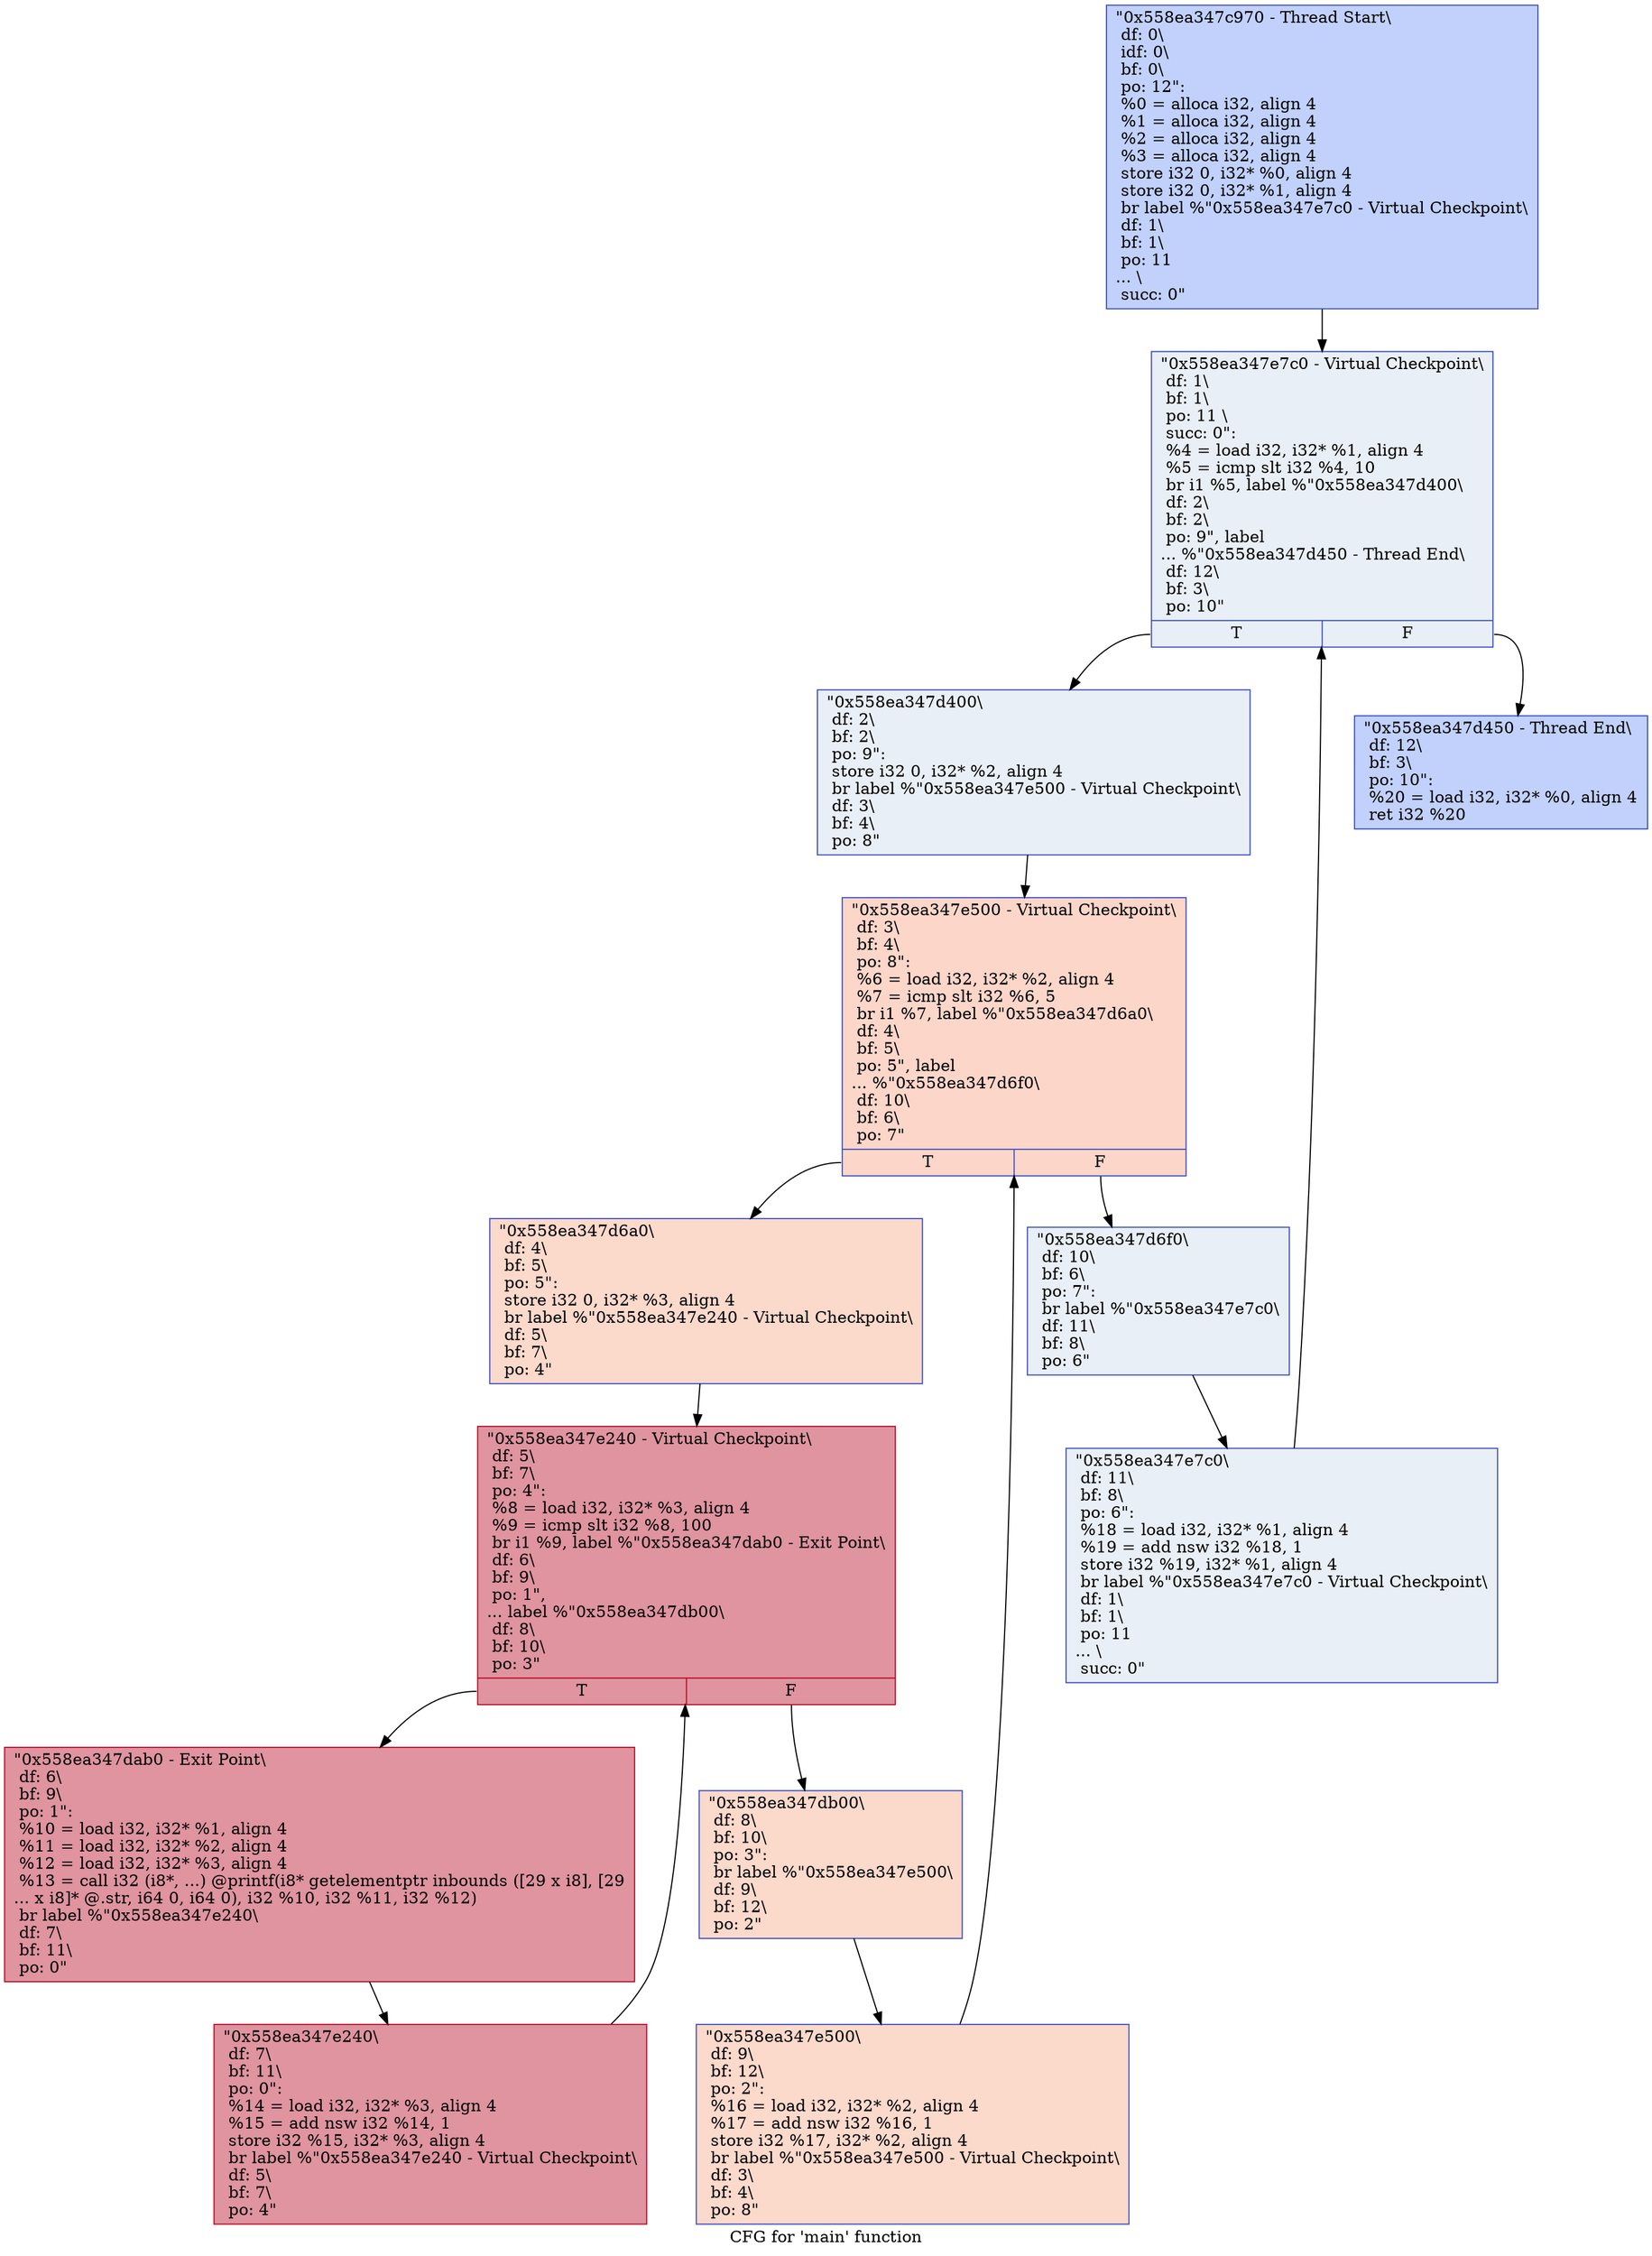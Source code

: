 digraph "CFG for 'main' function" {
	label="CFG for 'main' function";

	Node0x558ea347c970 [shape=record,color="#3d50c3ff", style=filled, fillcolor="#7396f570",label="{\"0x558ea347c970 - Thread Start\\\l df: 0\\\l idf: 0\\\l bf: 0\\\l po: 12\":\l  %0 = alloca i32, align 4\l  %1 = alloca i32, align 4\l  %2 = alloca i32, align 4\l  %3 = alloca i32, align 4\l  store i32 0, i32* %0, align 4\l  store i32 0, i32* %1, align 4\l  br label %\"0x558ea347e7c0 - Virtual Checkpoint\\\l df: 1\\\l bf: 1\\\l po: 11\l... \\\l succ: 0\"\l}"];
	Node0x558ea347c970 -> Node0x558ea347d2a0;
	Node0x558ea347d2a0 [shape=record,color="#3d50c3ff", style=filled, fillcolor="#cedaeb70",label="{\"0x558ea347e7c0 - Virtual Checkpoint\\\l df: 1\\\l bf: 1\\\l po: 11 \\\l succ: 0\": \l  %4 = load i32, i32* %1, align 4\l  %5 = icmp slt i32 %4, 10\l  br i1 %5, label %\"0x558ea347d400\\\l df: 2\\\l bf: 2\\\l po: 9\", label\l... %\"0x558ea347d450 - Thread End\\\l df: 12\\\l bf: 3\\\l po: 10\"\l|{<s0>T|<s1>F}}"];
	Node0x558ea347d2a0:s0 -> Node0x558ea347d400;
	Node0x558ea347d2a0:s1 -> Node0x558ea347d450;
	Node0x558ea347d400 [shape=record,color="#3d50c3ff", style=filled, fillcolor="#cedaeb70",label="{\"0x558ea347d400\\\l df: 2\\\l bf: 2\\\l po: 9\":      \l  store i32 0, i32* %2, align 4\l  br label %\"0x558ea347e500 - Virtual Checkpoint\\\l df: 3\\\l bf: 4\\\l po: 8\"\l}"];
	Node0x558ea347d400 -> Node0x558ea347d250;
	Node0x558ea347d250 [shape=record,color="#3d50c3ff", style=filled, fillcolor="#f6a38570",label="{\"0x558ea347e500 - Virtual Checkpoint\\\l df: 3\\\l bf: 4\\\l po: 8\": \l  %6 = load i32, i32* %2, align 4\l  %7 = icmp slt i32 %6, 5\l  br i1 %7, label %\"0x558ea347d6a0\\\l df: 4\\\l bf: 5\\\l po: 5\", label\l... %\"0x558ea347d6f0\\\l df: 10\\\l bf: 6\\\l po: 7\"\l|{<s0>T|<s1>F}}"];
	Node0x558ea347d250:s0 -> Node0x558ea347d6a0;
	Node0x558ea347d250:s1 -> Node0x558ea347d6f0;
	Node0x558ea347d6a0 [shape=record,color="#3d50c3ff", style=filled, fillcolor="#f7a88970",label="{\"0x558ea347d6a0\\\l df: 4\\\l bf: 5\\\l po: 5\":      \l  store i32 0, i32* %3, align 4\l  br label %\"0x558ea347e240 - Virtual Checkpoint\\\l df: 5\\\l bf: 7\\\l po: 4\"\l}"];
	Node0x558ea347d6a0 -> Node0x558ea347d8c0;
	Node0x558ea347d8c0 [shape=record,color="#b70d28ff", style=filled, fillcolor="#b70d2870",label="{\"0x558ea347e240 - Virtual Checkpoint\\\l df: 5\\\l bf: 7\\\l po: 4\": \l  %8 = load i32, i32* %3, align 4\l  %9 = icmp slt i32 %8, 100\l  br i1 %9, label %\"0x558ea347dab0 - Exit Point\\\l df: 6\\\l bf: 9\\\l po: 1\",\l... label %\"0x558ea347db00\\\l df: 8\\\l bf: 10\\\l po: 3\"\l|{<s0>T|<s1>F}}"];
	Node0x558ea347d8c0:s0 -> Node0x558ea347dab0;
	Node0x558ea347d8c0:s1 -> Node0x558ea347db00;
	Node0x558ea347dab0 [shape=record,color="#b70d28ff", style=filled, fillcolor="#b70d2870",label="{\"0x558ea347dab0 - Exit Point\\\l df: 6\\\l bf: 9\\\l po: 1\": \l  %10 = load i32, i32* %1, align 4\l  %11 = load i32, i32* %2, align 4\l  %12 = load i32, i32* %3, align 4\l  %13 = call i32 (i8*, ...) @printf(i8* getelementptr inbounds ([29 x i8], [29\l... x i8]* @.str, i64 0, i64 0), i32 %10, i32 %11, i32 %12)\l  br label %\"0x558ea347e240\\\l df: 7\\\l bf: 11\\\l po: 0\"\l}"];
	Node0x558ea347dab0 -> Node0x558ea347e240;
	Node0x558ea347e240 [shape=record,color="#b70d28ff", style=filled, fillcolor="#b70d2870",label="{\"0x558ea347e240\\\l df: 7\\\l bf: 11\\\l po: 0\":     \l  %14 = load i32, i32* %3, align 4\l  %15 = add nsw i32 %14, 1\l  store i32 %15, i32* %3, align 4\l  br label %\"0x558ea347e240 - Virtual Checkpoint\\\l df: 5\\\l bf: 7\\\l po: 4\"\l}"];
	Node0x558ea347e240 -> Node0x558ea347d8c0;
	Node0x558ea347db00 [shape=record,color="#3d50c3ff", style=filled, fillcolor="#f7a88970",label="{\"0x558ea347db00\\\l df: 8\\\l bf: 10\\\l po: 3\":     \l  br label %\"0x558ea347e500\\\l df: 9\\\l bf: 12\\\l po: 2\"\l}"];
	Node0x558ea347db00 -> Node0x558ea347e500;
	Node0x558ea347e500 [shape=record,color="#3d50c3ff", style=filled, fillcolor="#f7a88970",label="{\"0x558ea347e500\\\l df: 9\\\l bf: 12\\\l po: 2\":     \l  %16 = load i32, i32* %2, align 4\l  %17 = add nsw i32 %16, 1\l  store i32 %17, i32* %2, align 4\l  br label %\"0x558ea347e500 - Virtual Checkpoint\\\l df: 3\\\l bf: 4\\\l po: 8\"\l}"];
	Node0x558ea347e500 -> Node0x558ea347d250;
	Node0x558ea347d6f0 [shape=record,color="#3d50c3ff", style=filled, fillcolor="#cedaeb70",label="{\"0x558ea347d6f0\\\l df: 10\\\l bf: 6\\\l po: 7\":     \l  br label %\"0x558ea347e7c0\\\l df: 11\\\l bf: 8\\\l po: 6\"\l}"];
	Node0x558ea347d6f0 -> Node0x558ea347e7c0;
	Node0x558ea347e7c0 [shape=record,color="#3d50c3ff", style=filled, fillcolor="#cedaeb70",label="{\"0x558ea347e7c0\\\l df: 11\\\l bf: 8\\\l po: 6\":     \l  %18 = load i32, i32* %1, align 4\l  %19 = add nsw i32 %18, 1\l  store i32 %19, i32* %1, align 4\l  br label %\"0x558ea347e7c0 - Virtual Checkpoint\\\l df: 1\\\l bf: 1\\\l po: 11\l... \\\l succ: 0\"\l}"];
	Node0x558ea347e7c0 -> Node0x558ea347d2a0;
	Node0x558ea347d450 [shape=record,color="#3d50c3ff", style=filled, fillcolor="#7396f570",label="{\"0x558ea347d450 - Thread End\\\l df: 12\\\l bf: 3\\\l po: 10\": \l  %20 = load i32, i32* %0, align 4\l  ret i32 %20\l}"];
}
